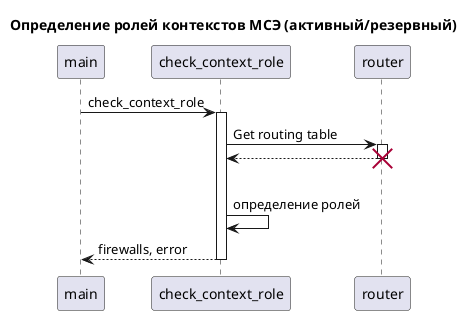 @startuml 

title Определение ролей контекстов МСЭ (активный/резервный)

participant main order 10
participant check_context_role order 20
participant router order 50

main -> check_context_role : check_context_role
activate check_context_role 



check_context_role -> router : Get routing table
activate router
check_context_role <-- router 
destroy router
|||
check_context_role -> check_context_role : определение ролей

check_context_role --> main : firewalls, error
deactivate check_context_role
@enduml